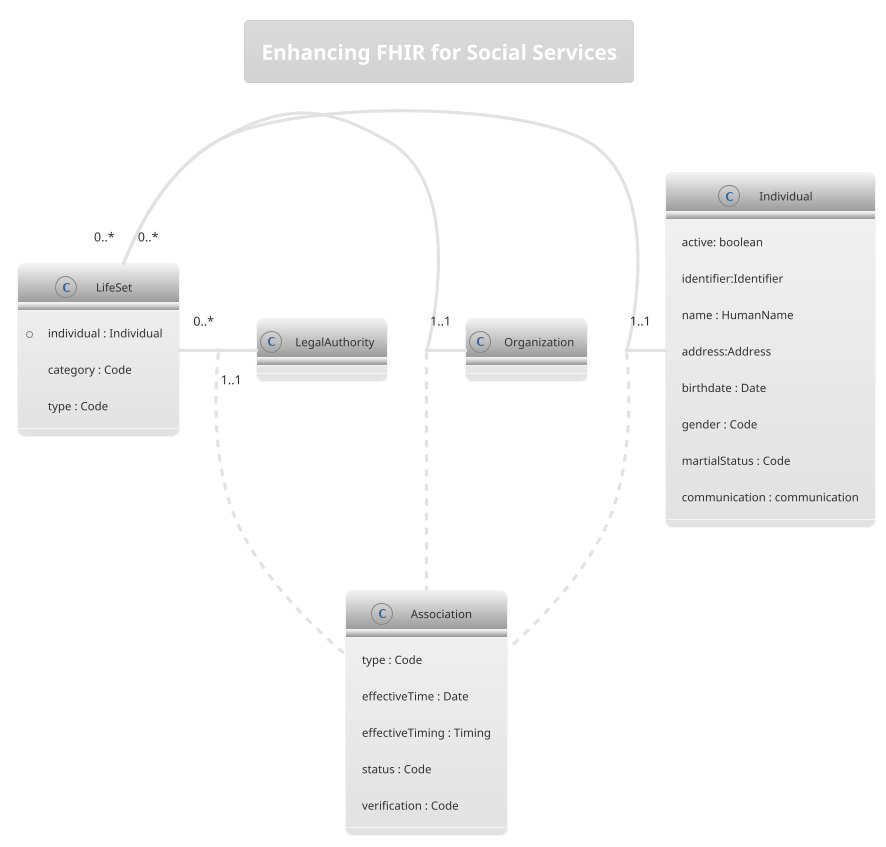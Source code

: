 @startuml


scale 620 width
scale 620 height

!theme toy

skinparam headerFontSize 20
header "Figure 1"
@startuml
!theme lightgray

title Enhancing FHIR for Social Services

class Individual {
active: boolean
identifier:Identifier
name : HumanName
address:Address
birthdate : Date
gender : Code
martialStatus : Code
communication : communication
}

 
 

class LifeSet {
    
+ individual : Individual
}

LifeSet : category : Code
LifeSet : type : Code
 

' Individual "*" <--o "0" LifeSet : association

' Individual "*" <--o "1" ScreeningGroup : member

   

 
 
LifeSet "0..*" - "1..1" Individual
(LifeSet, Individual) .. Association

class Association {
   type : Code
   effectiveTime : Date
   effectiveTiming : Timing
   status : Code
   verification : Code
}

LifeSet "0..*" - "1..1" Organization
(LifeSet, Organization) .. Association
 
LifeSet "0..*" - "1..1" LegalAuthority
(LifeSet, LegalAuthority) .. Association
 


   
 
@enduml

